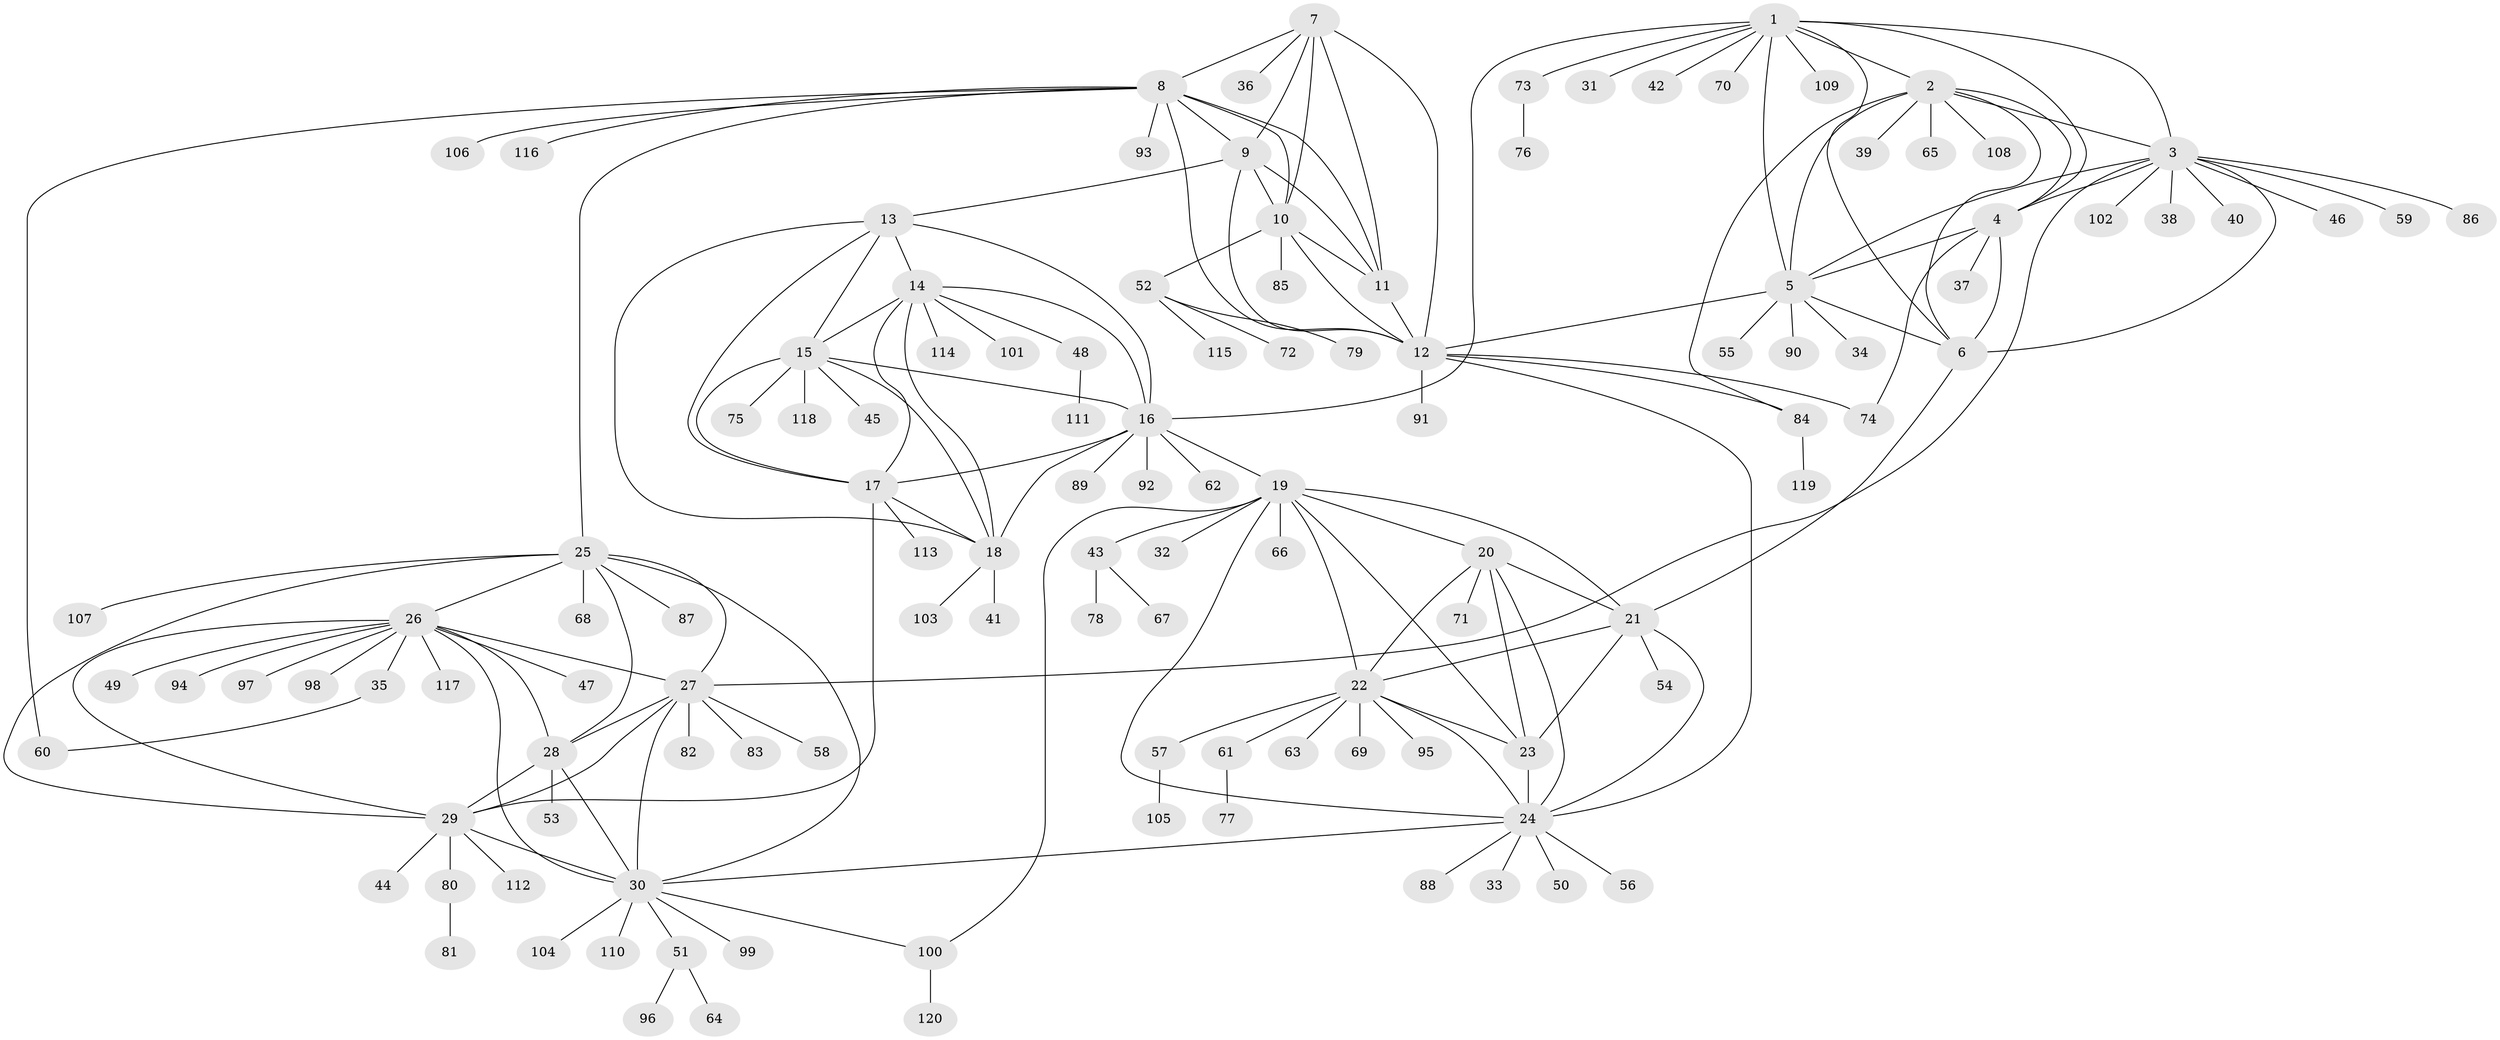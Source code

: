 // Generated by graph-tools (version 1.1) at 2025/37/03/09/25 02:37:12]
// undirected, 120 vertices, 179 edges
graph export_dot {
graph [start="1"]
  node [color=gray90,style=filled];
  1;
  2;
  3;
  4;
  5;
  6;
  7;
  8;
  9;
  10;
  11;
  12;
  13;
  14;
  15;
  16;
  17;
  18;
  19;
  20;
  21;
  22;
  23;
  24;
  25;
  26;
  27;
  28;
  29;
  30;
  31;
  32;
  33;
  34;
  35;
  36;
  37;
  38;
  39;
  40;
  41;
  42;
  43;
  44;
  45;
  46;
  47;
  48;
  49;
  50;
  51;
  52;
  53;
  54;
  55;
  56;
  57;
  58;
  59;
  60;
  61;
  62;
  63;
  64;
  65;
  66;
  67;
  68;
  69;
  70;
  71;
  72;
  73;
  74;
  75;
  76;
  77;
  78;
  79;
  80;
  81;
  82;
  83;
  84;
  85;
  86;
  87;
  88;
  89;
  90;
  91;
  92;
  93;
  94;
  95;
  96;
  97;
  98;
  99;
  100;
  101;
  102;
  103;
  104;
  105;
  106;
  107;
  108;
  109;
  110;
  111;
  112;
  113;
  114;
  115;
  116;
  117;
  118;
  119;
  120;
  1 -- 2;
  1 -- 3;
  1 -- 4;
  1 -- 5;
  1 -- 6;
  1 -- 16;
  1 -- 31;
  1 -- 42;
  1 -- 70;
  1 -- 73;
  1 -- 109;
  2 -- 3;
  2 -- 4;
  2 -- 5;
  2 -- 6;
  2 -- 39;
  2 -- 65;
  2 -- 84;
  2 -- 108;
  3 -- 4;
  3 -- 5;
  3 -- 6;
  3 -- 27;
  3 -- 38;
  3 -- 40;
  3 -- 46;
  3 -- 59;
  3 -- 86;
  3 -- 102;
  4 -- 5;
  4 -- 6;
  4 -- 37;
  4 -- 74;
  5 -- 6;
  5 -- 12;
  5 -- 34;
  5 -- 55;
  5 -- 90;
  6 -- 21;
  7 -- 8;
  7 -- 9;
  7 -- 10;
  7 -- 11;
  7 -- 12;
  7 -- 36;
  8 -- 9;
  8 -- 10;
  8 -- 11;
  8 -- 12;
  8 -- 25;
  8 -- 60;
  8 -- 93;
  8 -- 106;
  8 -- 116;
  9 -- 10;
  9 -- 11;
  9 -- 12;
  9 -- 13;
  10 -- 11;
  10 -- 12;
  10 -- 52;
  10 -- 85;
  11 -- 12;
  12 -- 24;
  12 -- 74;
  12 -- 84;
  12 -- 91;
  13 -- 14;
  13 -- 15;
  13 -- 16;
  13 -- 17;
  13 -- 18;
  14 -- 15;
  14 -- 16;
  14 -- 17;
  14 -- 18;
  14 -- 48;
  14 -- 101;
  14 -- 114;
  15 -- 16;
  15 -- 17;
  15 -- 18;
  15 -- 45;
  15 -- 75;
  15 -- 118;
  16 -- 17;
  16 -- 18;
  16 -- 19;
  16 -- 62;
  16 -- 89;
  16 -- 92;
  17 -- 18;
  17 -- 29;
  17 -- 113;
  18 -- 41;
  18 -- 103;
  19 -- 20;
  19 -- 21;
  19 -- 22;
  19 -- 23;
  19 -- 24;
  19 -- 32;
  19 -- 43;
  19 -- 66;
  19 -- 100;
  20 -- 21;
  20 -- 22;
  20 -- 23;
  20 -- 24;
  20 -- 71;
  21 -- 22;
  21 -- 23;
  21 -- 24;
  21 -- 54;
  22 -- 23;
  22 -- 24;
  22 -- 57;
  22 -- 61;
  22 -- 63;
  22 -- 69;
  22 -- 95;
  23 -- 24;
  24 -- 30;
  24 -- 33;
  24 -- 50;
  24 -- 56;
  24 -- 88;
  25 -- 26;
  25 -- 27;
  25 -- 28;
  25 -- 29;
  25 -- 30;
  25 -- 68;
  25 -- 87;
  25 -- 107;
  26 -- 27;
  26 -- 28;
  26 -- 29;
  26 -- 30;
  26 -- 35;
  26 -- 47;
  26 -- 49;
  26 -- 94;
  26 -- 97;
  26 -- 98;
  26 -- 117;
  27 -- 28;
  27 -- 29;
  27 -- 30;
  27 -- 58;
  27 -- 82;
  27 -- 83;
  28 -- 29;
  28 -- 30;
  28 -- 53;
  29 -- 30;
  29 -- 44;
  29 -- 80;
  29 -- 112;
  30 -- 51;
  30 -- 99;
  30 -- 100;
  30 -- 104;
  30 -- 110;
  35 -- 60;
  43 -- 67;
  43 -- 78;
  48 -- 111;
  51 -- 64;
  51 -- 96;
  52 -- 72;
  52 -- 79;
  52 -- 115;
  57 -- 105;
  61 -- 77;
  73 -- 76;
  80 -- 81;
  84 -- 119;
  100 -- 120;
}
